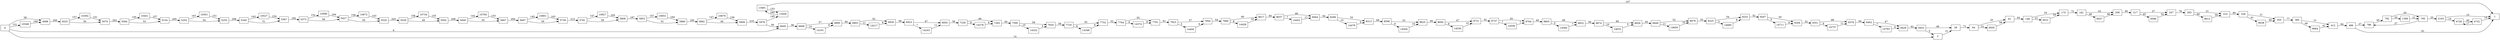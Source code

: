 digraph {
	graph [rankdir=LR]
	node [shape=rectangle]
	2 -> 28 [label=21]
	28 -> 64 [label=71]
	64 -> 91 [label=20]
	64 -> 9505 [label=51]
	91 -> 148 [label=83]
	148 -> 175 [label=24]
	148 -> 9531 [label=57]
	175 -> 181 [label=75]
	181 -> 208 [label=22]
	181 -> 9557 [label=48]
	208 -> 217 [label=85]
	217 -> 247 [label=27]
	217 -> 9586 [label=45]
	247 -> 283 [label=78]
	283 -> 310 [label=21]
	283 -> 9612 [label=60]
	310 -> 328 [label=80]
	328 -> 355 [label=21]
	328 -> 9638 [label=61]
	355 -> 385 [label=77]
	385 -> 412 [label=21]
	385 -> 9664 [label=49]
	412 -> 486 [label=84]
	486 -> 1 [label=61]
	486 -> 786 [label=27]
	786 -> 792 [label=45]
	792 -> 795 [label=20]
	792 -> 1399 [label=20]
	795 -> 786 [label=27]
	795 -> 2163 [label=23]
	1399 -> 795 [label=21]
	2163 -> 1 [label=10]
	2163 -> 4728 [label=14]
	4728 -> 4732 [label=40]
	4732 -> 4728 [label=17]
	4732 -> 1 [label=14]
	4998 -> 5025 [label=200]
	5025 -> 5070 [label=50]
	5025 -> 10392 [label=157]
	5070 -> 5094 [label=202]
	5094 -> 5154 [label=53]
	5094 -> 10451 [label=155]
	5154 -> 5202 [label=205]
	5202 -> 5253 [label=54]
	5202 -> 10501 [label=167]
	5253 -> 5340 [label=208]
	5340 -> 5367 [label=51]
	5340 -> 10527 [label=163]
	5367 -> 5373 [label=192]
	5373 -> 5427 [label=58]
	5373 -> 10580 [label=152]
	5427 -> 5520 [label=56]
	5427 -> 10672 [label=156]
	5520 -> 5529 [label=203]
	5529 -> 5592 [label=49]
	5529 -> 10734 [label=158]
	5592 -> 5640 [label=208]
	5640 -> 5667 [label=55]
	5640 -> 10760 [label=143]
	5667 -> 5697 [label=200]
	5697 -> 5739 [label=56]
	5697 -> 10801 [label=145]
	5739 -> 5781 [label=213]
	5781 -> 5808 [label=58]
	5781 -> 10827 [label=147]
	5808 -> 5853 [label=197]
	5853 -> 5880 [label=52]
	5853 -> 10853 [label=157]
	5880 -> 5882 [label=195]
	5882 -> 5909 [label=49]
	5882 -> 10879 [label=147]
	5909 -> 5976 [label=210]
	5976 -> 6649 [label=58]
	5976 -> 13456 [label=145]
	6649 -> 6668 [label=56]
	6668 -> 6695 [label=57]
	6668 -> 14191 [label=10]
	6695 -> 6803 [label=60]
	6803 -> 6830 [label=52]
	6803 -> 14217 [label=11]
	6830 -> 6923 [label=58]
	6923 -> 6950 [label=47]
	6923 -> 14243 [label=7]
	6950 -> 7226 [label=56]
	7226 -> 7262 [label=49]
	7226 -> 14278 [label=8]
	7262 -> 7590 [label=65]
	7590 -> 7635 [label=59]
	7590 -> 14322 [label=10]
	7635 -> 7725 [label=59]
	7725 -> 7752 [label=55]
	7725 -> 14348 [label=8]
	7752 -> 7764 [label=52]
	7764 -> 7791 [label=55]
	7764 -> 14374 [label=6]
	7791 -> 7923 [label=61]
	7923 -> 7950 [label=57]
	7923 -> 14400 [label=5]
	7950 -> 7990 [label=54]
	7990 -> 8017 [label=60]
	7990 -> 14426 [label=8]
	8017 -> 8037 [label=60]
	8037 -> 8064 [label=48]
	8037 -> 14452 [label=7]
	8064 -> 8286 [label=62]
	8286 -> 8313 [label=52]
	8286 -> 14478 [label=10]
	8313 -> 8598 [label=69]
	8598 -> 8625 [label=53]
	8598 -> 14504 [label=9]
	8625 -> 8694 [label=60]
	8694 -> 8721 [label=47]
	8694 -> 14530 [label=8]
	8721 -> 8737 [label=52]
	8737 -> 8764 [label=55]
	8737 -> 14556 [label=7]
	8764 -> 8805 [label=60]
	8805 -> 8832 [label=49]
	8805 -> 14582 [label=5]
	8832 -> 8874 [label=56]
	8874 -> 8926 [label=60]
	8874 -> 14633 [label=10]
	8926 -> 8949 [label=65]
	8949 -> 8976 [label=52]
	8949 -> 14659 [label=11]
	8976 -> 9225 [label=53]
	9225 -> 9252 [label=54]
	9225 -> 14685 [label=5]
	9252 -> 9267 [label=52]
	9267 -> 9294 [label=50]
	9267 -> 14711 [label=5]
	9294 -> 9351 [label=52]
	9351 -> 9378 [label=48]
	9351 -> 14737 [label=6]
	9378 -> 9402 [label=64]
	9402 -> 9429 [label=47]
	9402 -> 14763 [label=7]
	9429 -> 9453 [label=62]
	9453 -> 2 [label=5]
	9453 -> 28 [label=48]
	9505 -> 91 [label=58]
	9531 -> 175 [label=50]
	9557 -> 208 [label=46]
	9586 -> 247 [label=52]
	9612 -> 310 [label=59]
	9638 -> 355 [label=49]
	9664 -> 412 [label=61]
	10348 -> 4998 [label=160]
	10392 -> 5070 [label=151]
	10451 -> 5154 [label=157]
	10501 -> 5253 [label=151]
	10527 -> 5367 [label=154]
	10580 -> 5427 [label=164]
	10672 -> 5520 [label=143]
	10734 -> 5592 [label=155]
	10760 -> 5667 [label=153]
	10801 -> 5739 [label=163]
	10827 -> 5808 [label=164]
	10853 -> 5880 [label=164]
	10879 -> 5909 [label=156]
	13456 -> 13481 [label=292]
	13481 -> 13456 [label=153]
	13481 -> 1 [label=147]
	14191 -> 6695 [label=6]
	14217 -> 6830 [label=9]
	14243 -> 6950 [label=11]
	14278 -> 7262 [label=6]
	14322 -> 7635 [label=5]
	14348 -> 7752 [label=9]
	14374 -> 7791 [label=9]
	14400 -> 7950 [label=6]
	14426 -> 8017 [label=10]
	14452 -> 8064 [label=11]
	14478 -> 8313 [label=9]
	14504 -> 8625 [label=10]
	14530 -> 8721 [label=10]
	14556 -> 8764 [label=7]
	14582 -> 8832 [label=7]
	14633 -> 8926 [label=5]
	14659 -> 8976 [label=10]
	14685 -> 9252 [label=8]
	14711 -> 9294 [label=9]
	14737 -> 9378 [label=11]
	14763 -> 9429 [label=6]
	0 -> 2 [label=14]
	0 -> 6649 [label=6]
	0 -> 4998 [label=58]
	0 -> 10348 [label=151]
}

